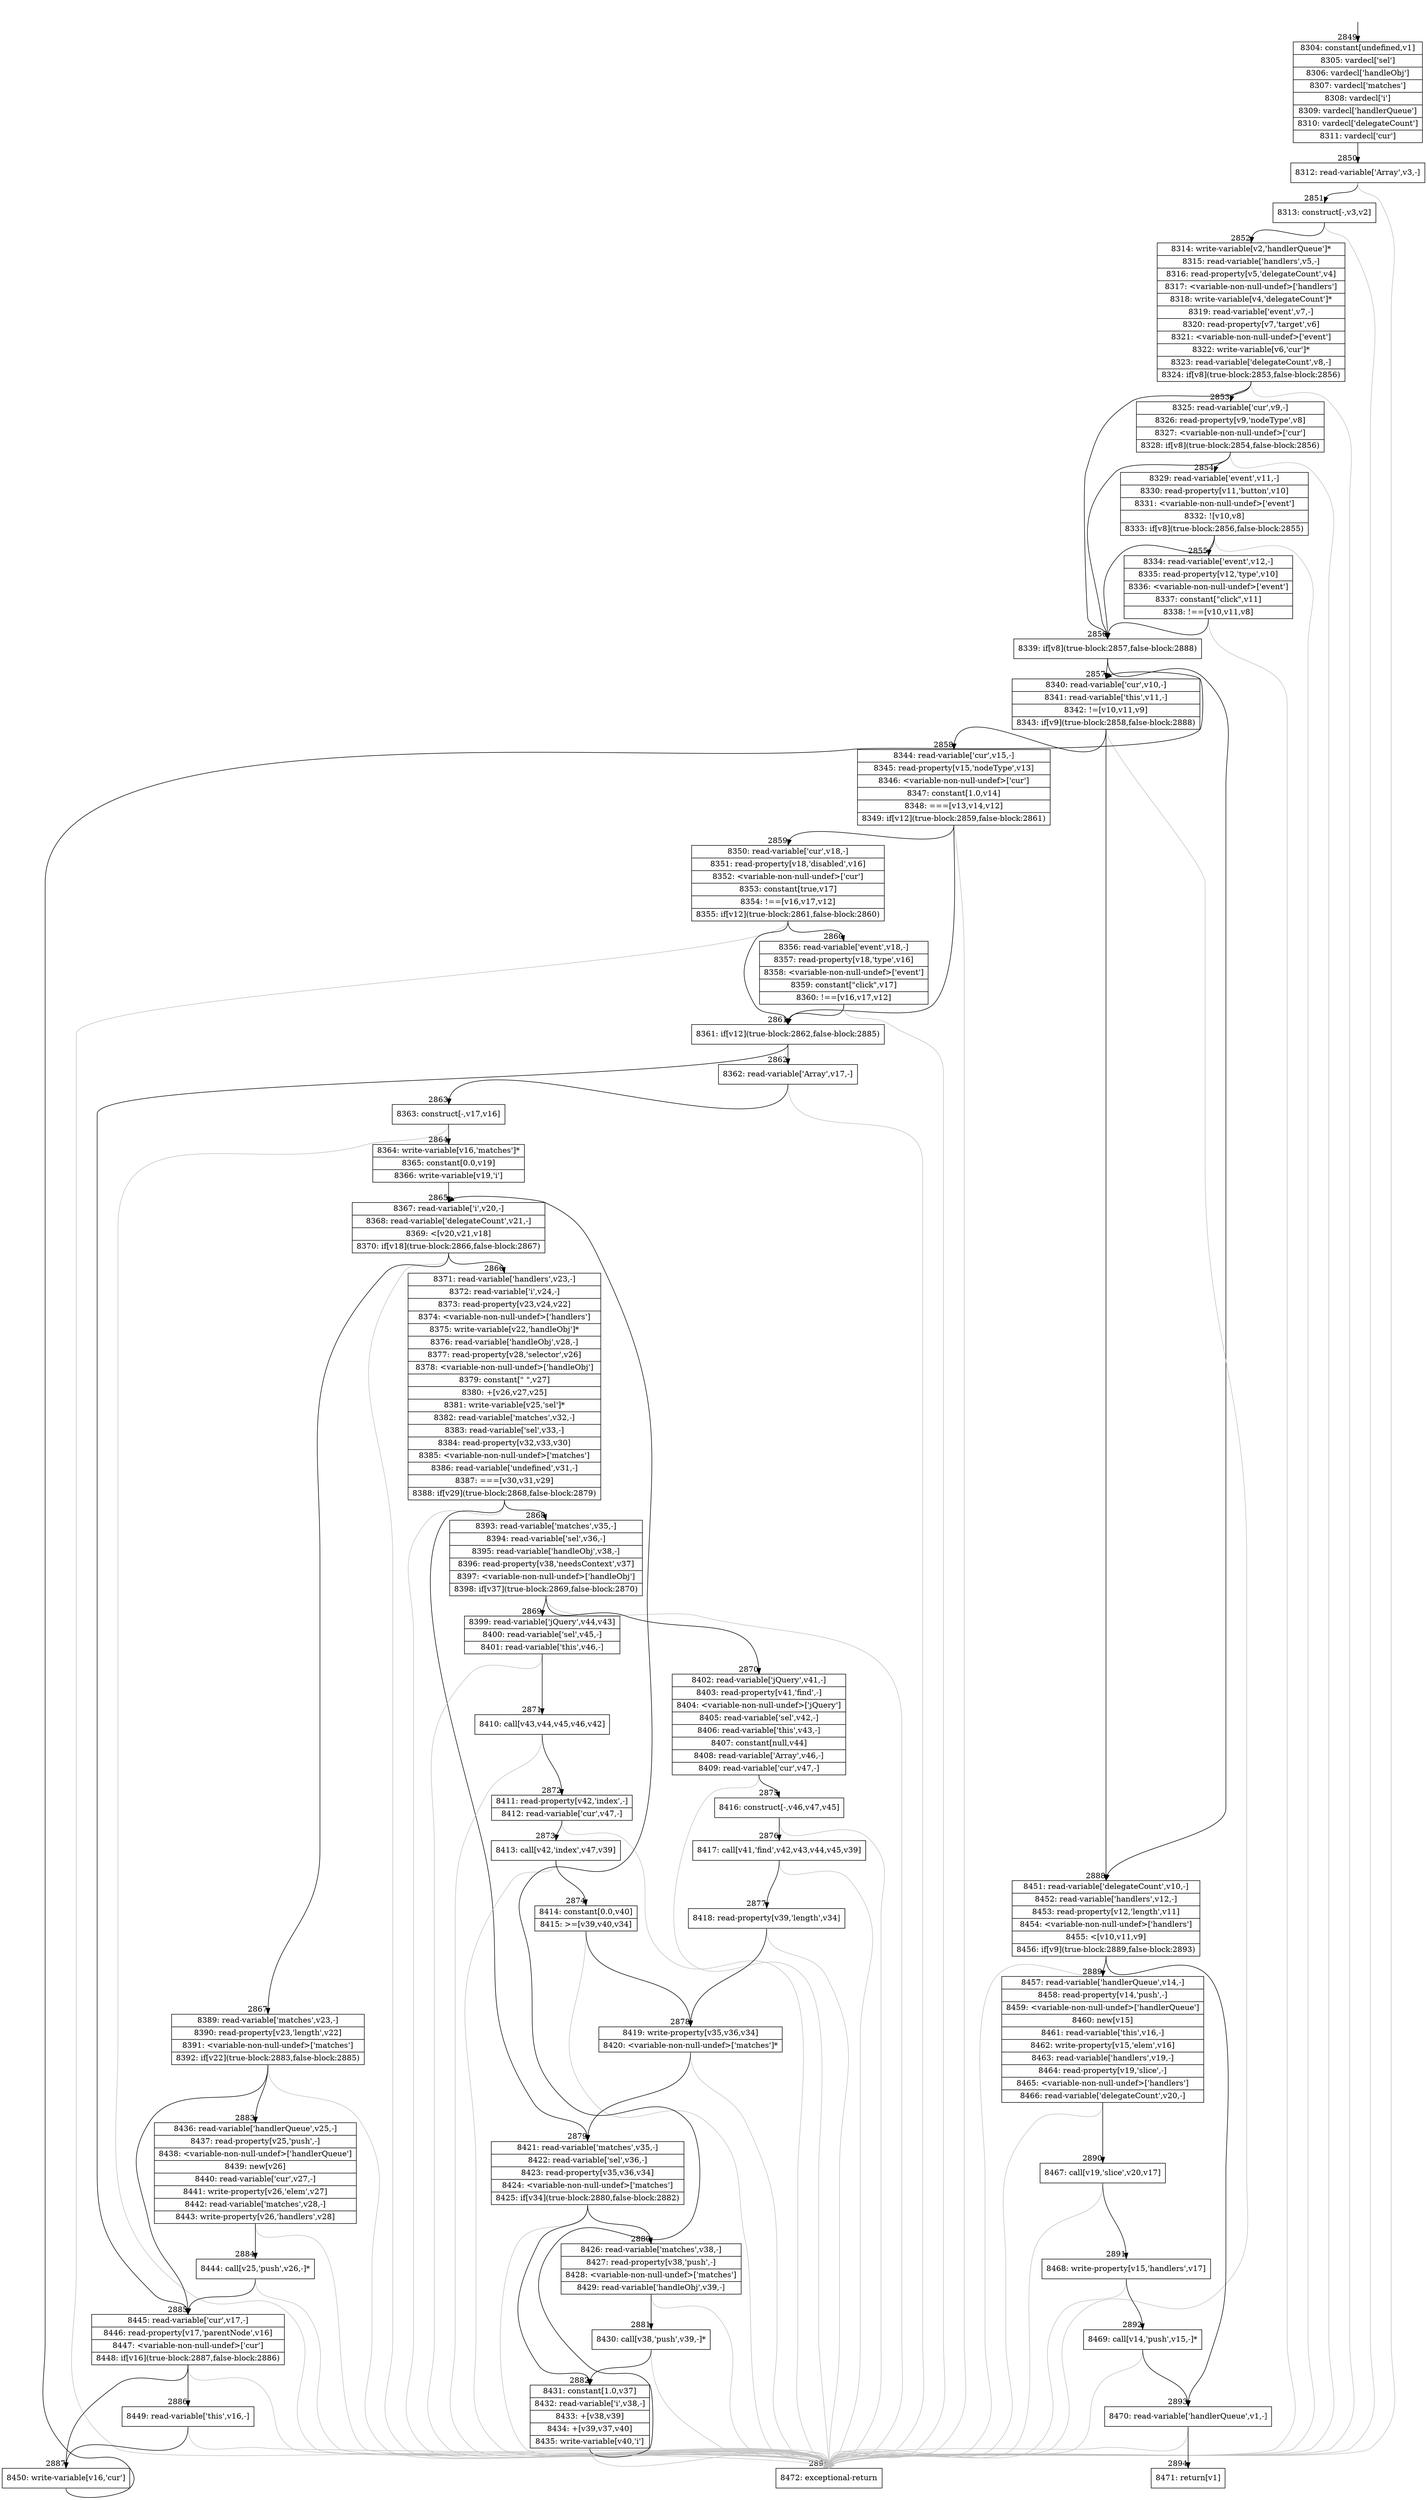 digraph {
rankdir="TD"
BB_entry176[shape=none,label=""];
BB_entry176 -> BB2849 [tailport=s, headport=n, headlabel="    2849"]
BB2849 [shape=record label="{8304: constant[undefined,v1]|8305: vardecl['sel']|8306: vardecl['handleObj']|8307: vardecl['matches']|8308: vardecl['i']|8309: vardecl['handlerQueue']|8310: vardecl['delegateCount']|8311: vardecl['cur']}" ] 
BB2849 -> BB2850 [tailport=s, headport=n, headlabel="      2850"]
BB2850 [shape=record label="{8312: read-variable['Array',v3,-]}" ] 
BB2850 -> BB2851 [tailport=s, headport=n, headlabel="      2851"]
BB2850 -> BB2895 [tailport=s, headport=n, color=gray, headlabel="      2895"]
BB2851 [shape=record label="{8313: construct[-,v3,v2]}" ] 
BB2851 -> BB2852 [tailport=s, headport=n, headlabel="      2852"]
BB2851 -> BB2895 [tailport=s, headport=n, color=gray]
BB2852 [shape=record label="{8314: write-variable[v2,'handlerQueue']*|8315: read-variable['handlers',v5,-]|8316: read-property[v5,'delegateCount',v4]|8317: \<variable-non-null-undef\>['handlers']|8318: write-variable[v4,'delegateCount']*|8319: read-variable['event',v7,-]|8320: read-property[v7,'target',v6]|8321: \<variable-non-null-undef\>['event']|8322: write-variable[v6,'cur']*|8323: read-variable['delegateCount',v8,-]|8324: if[v8](true-block:2853,false-block:2856)}" ] 
BB2852 -> BB2856 [tailport=s, headport=n, headlabel="      2856"]
BB2852 -> BB2853 [tailport=s, headport=n, headlabel="      2853"]
BB2852 -> BB2895 [tailport=s, headport=n, color=gray]
BB2853 [shape=record label="{8325: read-variable['cur',v9,-]|8326: read-property[v9,'nodeType',v8]|8327: \<variable-non-null-undef\>['cur']|8328: if[v8](true-block:2854,false-block:2856)}" ] 
BB2853 -> BB2856 [tailport=s, headport=n]
BB2853 -> BB2854 [tailport=s, headport=n, headlabel="      2854"]
BB2853 -> BB2895 [tailport=s, headport=n, color=gray]
BB2854 [shape=record label="{8329: read-variable['event',v11,-]|8330: read-property[v11,'button',v10]|8331: \<variable-non-null-undef\>['event']|8332: ![v10,v8]|8333: if[v8](true-block:2856,false-block:2855)}" ] 
BB2854 -> BB2856 [tailport=s, headport=n]
BB2854 -> BB2855 [tailport=s, headport=n, headlabel="      2855"]
BB2854 -> BB2895 [tailport=s, headport=n, color=gray]
BB2855 [shape=record label="{8334: read-variable['event',v12,-]|8335: read-property[v12,'type',v10]|8336: \<variable-non-null-undef\>['event']|8337: constant[\"click\",v11]|8338: !==[v10,v11,v8]}" ] 
BB2855 -> BB2856 [tailport=s, headport=n]
BB2855 -> BB2895 [tailport=s, headport=n, color=gray]
BB2856 [shape=record label="{8339: if[v8](true-block:2857,false-block:2888)}" ] 
BB2856 -> BB2857 [tailport=s, headport=n, headlabel="      2857"]
BB2856 -> BB2888 [tailport=s, headport=n, headlabel="      2888"]
BB2857 [shape=record label="{8340: read-variable['cur',v10,-]|8341: read-variable['this',v11,-]|8342: !=[v10,v11,v9]|8343: if[v9](true-block:2858,false-block:2888)}" ] 
BB2857 -> BB2858 [tailport=s, headport=n, headlabel="      2858"]
BB2857 -> BB2888 [tailport=s, headport=n]
BB2857 -> BB2895 [tailport=s, headport=n, color=gray]
BB2858 [shape=record label="{8344: read-variable['cur',v15,-]|8345: read-property[v15,'nodeType',v13]|8346: \<variable-non-null-undef\>['cur']|8347: constant[1.0,v14]|8348: ===[v13,v14,v12]|8349: if[v12](true-block:2859,false-block:2861)}" ] 
BB2858 -> BB2861 [tailport=s, headport=n, headlabel="      2861"]
BB2858 -> BB2859 [tailport=s, headport=n, headlabel="      2859"]
BB2858 -> BB2895 [tailport=s, headport=n, color=gray]
BB2859 [shape=record label="{8350: read-variable['cur',v18,-]|8351: read-property[v18,'disabled',v16]|8352: \<variable-non-null-undef\>['cur']|8353: constant[true,v17]|8354: !==[v16,v17,v12]|8355: if[v12](true-block:2861,false-block:2860)}" ] 
BB2859 -> BB2861 [tailport=s, headport=n]
BB2859 -> BB2860 [tailport=s, headport=n, headlabel="      2860"]
BB2859 -> BB2895 [tailport=s, headport=n, color=gray]
BB2860 [shape=record label="{8356: read-variable['event',v18,-]|8357: read-property[v18,'type',v16]|8358: \<variable-non-null-undef\>['event']|8359: constant[\"click\",v17]|8360: !==[v16,v17,v12]}" ] 
BB2860 -> BB2861 [tailport=s, headport=n]
BB2860 -> BB2895 [tailport=s, headport=n, color=gray]
BB2861 [shape=record label="{8361: if[v12](true-block:2862,false-block:2885)}" ] 
BB2861 -> BB2862 [tailport=s, headport=n, headlabel="      2862"]
BB2861 -> BB2885 [tailport=s, headport=n, headlabel="      2885"]
BB2862 [shape=record label="{8362: read-variable['Array',v17,-]}" ] 
BB2862 -> BB2863 [tailport=s, headport=n, headlabel="      2863"]
BB2862 -> BB2895 [tailport=s, headport=n, color=gray]
BB2863 [shape=record label="{8363: construct[-,v17,v16]}" ] 
BB2863 -> BB2864 [tailport=s, headport=n, headlabel="      2864"]
BB2863 -> BB2895 [tailport=s, headport=n, color=gray]
BB2864 [shape=record label="{8364: write-variable[v16,'matches']*|8365: constant[0.0,v19]|8366: write-variable[v19,'i']}" ] 
BB2864 -> BB2865 [tailport=s, headport=n, headlabel="      2865"]
BB2865 [shape=record label="{8367: read-variable['i',v20,-]|8368: read-variable['delegateCount',v21,-]|8369: \<[v20,v21,v18]|8370: if[v18](true-block:2866,false-block:2867)}" ] 
BB2865 -> BB2866 [tailport=s, headport=n, headlabel="      2866"]
BB2865 -> BB2867 [tailport=s, headport=n, headlabel="      2867"]
BB2865 -> BB2895 [tailport=s, headport=n, color=gray]
BB2866 [shape=record label="{8371: read-variable['handlers',v23,-]|8372: read-variable['i',v24,-]|8373: read-property[v23,v24,v22]|8374: \<variable-non-null-undef\>['handlers']|8375: write-variable[v22,'handleObj']*|8376: read-variable['handleObj',v28,-]|8377: read-property[v28,'selector',v26]|8378: \<variable-non-null-undef\>['handleObj']|8379: constant[\" \",v27]|8380: +[v26,v27,v25]|8381: write-variable[v25,'sel']*|8382: read-variable['matches',v32,-]|8383: read-variable['sel',v33,-]|8384: read-property[v32,v33,v30]|8385: \<variable-non-null-undef\>['matches']|8386: read-variable['undefined',v31,-]|8387: ===[v30,v31,v29]|8388: if[v29](true-block:2868,false-block:2879)}" ] 
BB2866 -> BB2868 [tailport=s, headport=n, headlabel="      2868"]
BB2866 -> BB2879 [tailport=s, headport=n, headlabel="      2879"]
BB2866 -> BB2895 [tailport=s, headport=n, color=gray]
BB2867 [shape=record label="{8389: read-variable['matches',v23,-]|8390: read-property[v23,'length',v22]|8391: \<variable-non-null-undef\>['matches']|8392: if[v22](true-block:2883,false-block:2885)}" ] 
BB2867 -> BB2883 [tailport=s, headport=n, headlabel="      2883"]
BB2867 -> BB2885 [tailport=s, headport=n]
BB2867 -> BB2895 [tailport=s, headport=n, color=gray]
BB2868 [shape=record label="{8393: read-variable['matches',v35,-]|8394: read-variable['sel',v36,-]|8395: read-variable['handleObj',v38,-]|8396: read-property[v38,'needsContext',v37]|8397: \<variable-non-null-undef\>['handleObj']|8398: if[v37](true-block:2869,false-block:2870)}" ] 
BB2868 -> BB2869 [tailport=s, headport=n, headlabel="      2869"]
BB2868 -> BB2870 [tailport=s, headport=n, headlabel="      2870"]
BB2868 -> BB2895 [tailport=s, headport=n, color=gray]
BB2869 [shape=record label="{8399: read-variable['jQuery',v44,v43]|8400: read-variable['sel',v45,-]|8401: read-variable['this',v46,-]}" ] 
BB2869 -> BB2871 [tailport=s, headport=n, headlabel="      2871"]
BB2869 -> BB2895 [tailport=s, headport=n, color=gray]
BB2870 [shape=record label="{8402: read-variable['jQuery',v41,-]|8403: read-property[v41,'find',-]|8404: \<variable-non-null-undef\>['jQuery']|8405: read-variable['sel',v42,-]|8406: read-variable['this',v43,-]|8407: constant[null,v44]|8408: read-variable['Array',v46,-]|8409: read-variable['cur',v47,-]}" ] 
BB2870 -> BB2875 [tailport=s, headport=n, headlabel="      2875"]
BB2870 -> BB2895 [tailport=s, headport=n, color=gray]
BB2871 [shape=record label="{8410: call[v43,v44,v45,v46,v42]}" ] 
BB2871 -> BB2872 [tailport=s, headport=n, headlabel="      2872"]
BB2871 -> BB2895 [tailport=s, headport=n, color=gray]
BB2872 [shape=record label="{8411: read-property[v42,'index',-]|8412: read-variable['cur',v47,-]}" ] 
BB2872 -> BB2873 [tailport=s, headport=n, headlabel="      2873"]
BB2872 -> BB2895 [tailport=s, headport=n, color=gray]
BB2873 [shape=record label="{8413: call[v42,'index',v47,v39]}" ] 
BB2873 -> BB2874 [tailport=s, headport=n, headlabel="      2874"]
BB2873 -> BB2895 [tailport=s, headport=n, color=gray]
BB2874 [shape=record label="{8414: constant[0.0,v40]|8415: \>=[v39,v40,v34]}" ] 
BB2874 -> BB2878 [tailport=s, headport=n, headlabel="      2878"]
BB2874 -> BB2895 [tailport=s, headport=n, color=gray]
BB2875 [shape=record label="{8416: construct[-,v46,v47,v45]}" ] 
BB2875 -> BB2876 [tailport=s, headport=n, headlabel="      2876"]
BB2875 -> BB2895 [tailport=s, headport=n, color=gray]
BB2876 [shape=record label="{8417: call[v41,'find',v42,v43,v44,v45,v39]}" ] 
BB2876 -> BB2877 [tailport=s, headport=n, headlabel="      2877"]
BB2876 -> BB2895 [tailport=s, headport=n, color=gray]
BB2877 [shape=record label="{8418: read-property[v39,'length',v34]}" ] 
BB2877 -> BB2878 [tailport=s, headport=n]
BB2877 -> BB2895 [tailport=s, headport=n, color=gray]
BB2878 [shape=record label="{8419: write-property[v35,v36,v34]|8420: \<variable-non-null-undef\>['matches']*}" ] 
BB2878 -> BB2879 [tailport=s, headport=n]
BB2878 -> BB2895 [tailport=s, headport=n, color=gray]
BB2879 [shape=record label="{8421: read-variable['matches',v35,-]|8422: read-variable['sel',v36,-]|8423: read-property[v35,v36,v34]|8424: \<variable-non-null-undef\>['matches']|8425: if[v34](true-block:2880,false-block:2882)}" ] 
BB2879 -> BB2880 [tailport=s, headport=n, headlabel="      2880"]
BB2879 -> BB2882 [tailport=s, headport=n, headlabel="      2882"]
BB2879 -> BB2895 [tailport=s, headport=n, color=gray]
BB2880 [shape=record label="{8426: read-variable['matches',v38,-]|8427: read-property[v38,'push',-]|8428: \<variable-non-null-undef\>['matches']|8429: read-variable['handleObj',v39,-]}" ] 
BB2880 -> BB2881 [tailport=s, headport=n, headlabel="      2881"]
BB2880 -> BB2895 [tailport=s, headport=n, color=gray]
BB2881 [shape=record label="{8430: call[v38,'push',v39,-]*}" ] 
BB2881 -> BB2882 [tailport=s, headport=n]
BB2881 -> BB2895 [tailport=s, headport=n, color=gray]
BB2882 [shape=record label="{8431: constant[1.0,v37]|8432: read-variable['i',v38,-]|8433: +[v38,v39]|8434: +[v39,v37,v40]|8435: write-variable[v40,'i']}" ] 
BB2882 -> BB2865 [tailport=s, headport=n]
BB2882 -> BB2895 [tailport=s, headport=n, color=gray]
BB2883 [shape=record label="{8436: read-variable['handlerQueue',v25,-]|8437: read-property[v25,'push',-]|8438: \<variable-non-null-undef\>['handlerQueue']|8439: new[v26]|8440: read-variable['cur',v27,-]|8441: write-property[v26,'elem',v27]|8442: read-variable['matches',v28,-]|8443: write-property[v26,'handlers',v28]}" ] 
BB2883 -> BB2884 [tailport=s, headport=n, headlabel="      2884"]
BB2883 -> BB2895 [tailport=s, headport=n, color=gray]
BB2884 [shape=record label="{8444: call[v25,'push',v26,-]*}" ] 
BB2884 -> BB2885 [tailport=s, headport=n]
BB2884 -> BB2895 [tailport=s, headport=n, color=gray]
BB2885 [shape=record label="{8445: read-variable['cur',v17,-]|8446: read-property[v17,'parentNode',v16]|8447: \<variable-non-null-undef\>['cur']|8448: if[v16](true-block:2887,false-block:2886)}" ] 
BB2885 -> BB2887 [tailport=s, headport=n, headlabel="      2887"]
BB2885 -> BB2886 [tailport=s, headport=n, headlabel="      2886"]
BB2885 -> BB2895 [tailport=s, headport=n, color=gray]
BB2886 [shape=record label="{8449: read-variable['this',v16,-]}" ] 
BB2886 -> BB2887 [tailport=s, headport=n]
BB2886 -> BB2895 [tailport=s, headport=n, color=gray]
BB2887 [shape=record label="{8450: write-variable[v16,'cur']}" ] 
BB2887 -> BB2857 [tailport=s, headport=n]
BB2888 [shape=record label="{8451: read-variable['delegateCount',v10,-]|8452: read-variable['handlers',v12,-]|8453: read-property[v12,'length',v11]|8454: \<variable-non-null-undef\>['handlers']|8455: \<[v10,v11,v9]|8456: if[v9](true-block:2889,false-block:2893)}" ] 
BB2888 -> BB2889 [tailport=s, headport=n, headlabel="      2889"]
BB2888 -> BB2893 [tailport=s, headport=n, headlabel="      2893"]
BB2888 -> BB2895 [tailport=s, headport=n, color=gray]
BB2889 [shape=record label="{8457: read-variable['handlerQueue',v14,-]|8458: read-property[v14,'push',-]|8459: \<variable-non-null-undef\>['handlerQueue']|8460: new[v15]|8461: read-variable['this',v16,-]|8462: write-property[v15,'elem',v16]|8463: read-variable['handlers',v19,-]|8464: read-property[v19,'slice',-]|8465: \<variable-non-null-undef\>['handlers']|8466: read-variable['delegateCount',v20,-]}" ] 
BB2889 -> BB2890 [tailport=s, headport=n, headlabel="      2890"]
BB2889 -> BB2895 [tailport=s, headport=n, color=gray]
BB2890 [shape=record label="{8467: call[v19,'slice',v20,v17]}" ] 
BB2890 -> BB2891 [tailport=s, headport=n, headlabel="      2891"]
BB2890 -> BB2895 [tailport=s, headport=n, color=gray]
BB2891 [shape=record label="{8468: write-property[v15,'handlers',v17]}" ] 
BB2891 -> BB2892 [tailport=s, headport=n, headlabel="      2892"]
BB2891 -> BB2895 [tailport=s, headport=n, color=gray]
BB2892 [shape=record label="{8469: call[v14,'push',v15,-]*}" ] 
BB2892 -> BB2893 [tailport=s, headport=n]
BB2892 -> BB2895 [tailport=s, headport=n, color=gray]
BB2893 [shape=record label="{8470: read-variable['handlerQueue',v1,-]}" ] 
BB2893 -> BB2894 [tailport=s, headport=n, headlabel="      2894"]
BB2893 -> BB2895 [tailport=s, headport=n, color=gray]
BB2894 [shape=record label="{8471: return[v1]}" ] 
BB2895 [shape=record label="{8472: exceptional-return}" ] 
}

